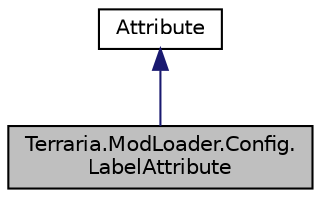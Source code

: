 digraph "Terraria.ModLoader.Config.LabelAttribute"
{
 // LATEX_PDF_SIZE
  edge [fontname="Helvetica",fontsize="10",labelfontname="Helvetica",labelfontsize="10"];
  node [fontname="Helvetica",fontsize="10",shape=record];
  Node1 [label="Terraria.ModLoader.Config.\lLabelAttribute",height=0.2,width=0.4,color="black", fillcolor="grey75", style="filled", fontcolor="black",tooltip="This attribute sets a label for the property, field, or class for use in the ModConfig UI...."];
  Node2 -> Node1 [dir="back",color="midnightblue",fontsize="10",style="solid",fontname="Helvetica"];
  Node2 [label="Attribute",height=0.2,width=0.4,color="black", fillcolor="white", style="filled",URL="$class_attribute.html",tooltip=" "];
}

